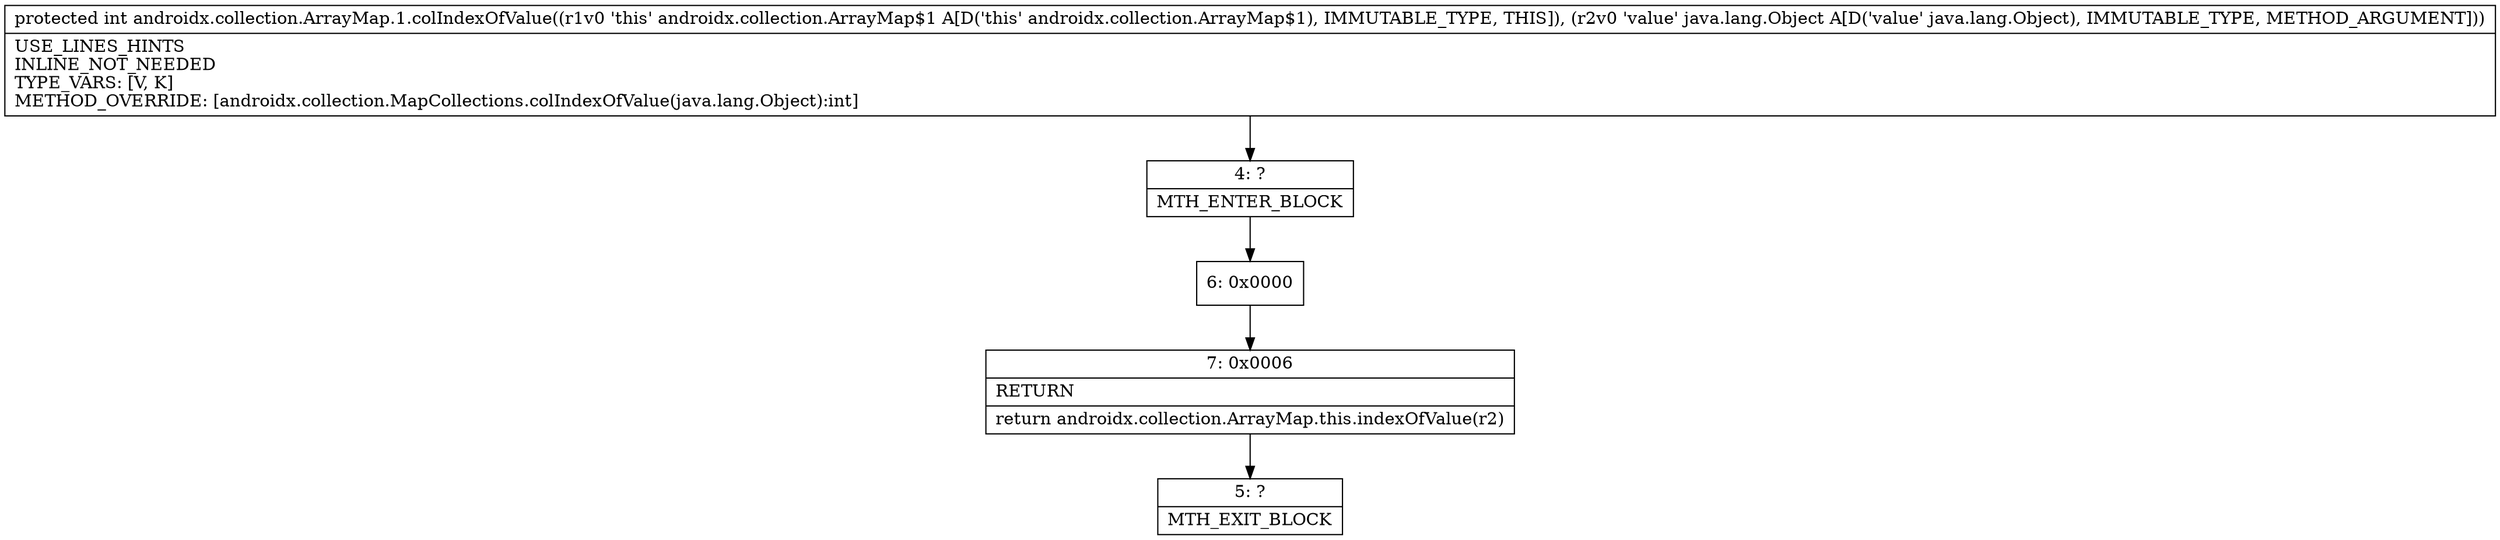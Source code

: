 digraph "CFG forandroidx.collection.ArrayMap.1.colIndexOfValue(Ljava\/lang\/Object;)I" {
Node_4 [shape=record,label="{4\:\ ?|MTH_ENTER_BLOCK\l}"];
Node_6 [shape=record,label="{6\:\ 0x0000}"];
Node_7 [shape=record,label="{7\:\ 0x0006|RETURN\l|return androidx.collection.ArrayMap.this.indexOfValue(r2)\l}"];
Node_5 [shape=record,label="{5\:\ ?|MTH_EXIT_BLOCK\l}"];
MethodNode[shape=record,label="{protected int androidx.collection.ArrayMap.1.colIndexOfValue((r1v0 'this' androidx.collection.ArrayMap$1 A[D('this' androidx.collection.ArrayMap$1), IMMUTABLE_TYPE, THIS]), (r2v0 'value' java.lang.Object A[D('value' java.lang.Object), IMMUTABLE_TYPE, METHOD_ARGUMENT]))  | USE_LINES_HINTS\lINLINE_NOT_NEEDED\lTYPE_VARS: [V, K]\lMETHOD_OVERRIDE: [androidx.collection.MapCollections.colIndexOfValue(java.lang.Object):int]\l}"];
MethodNode -> Node_4;Node_4 -> Node_6;
Node_6 -> Node_7;
Node_7 -> Node_5;
}

